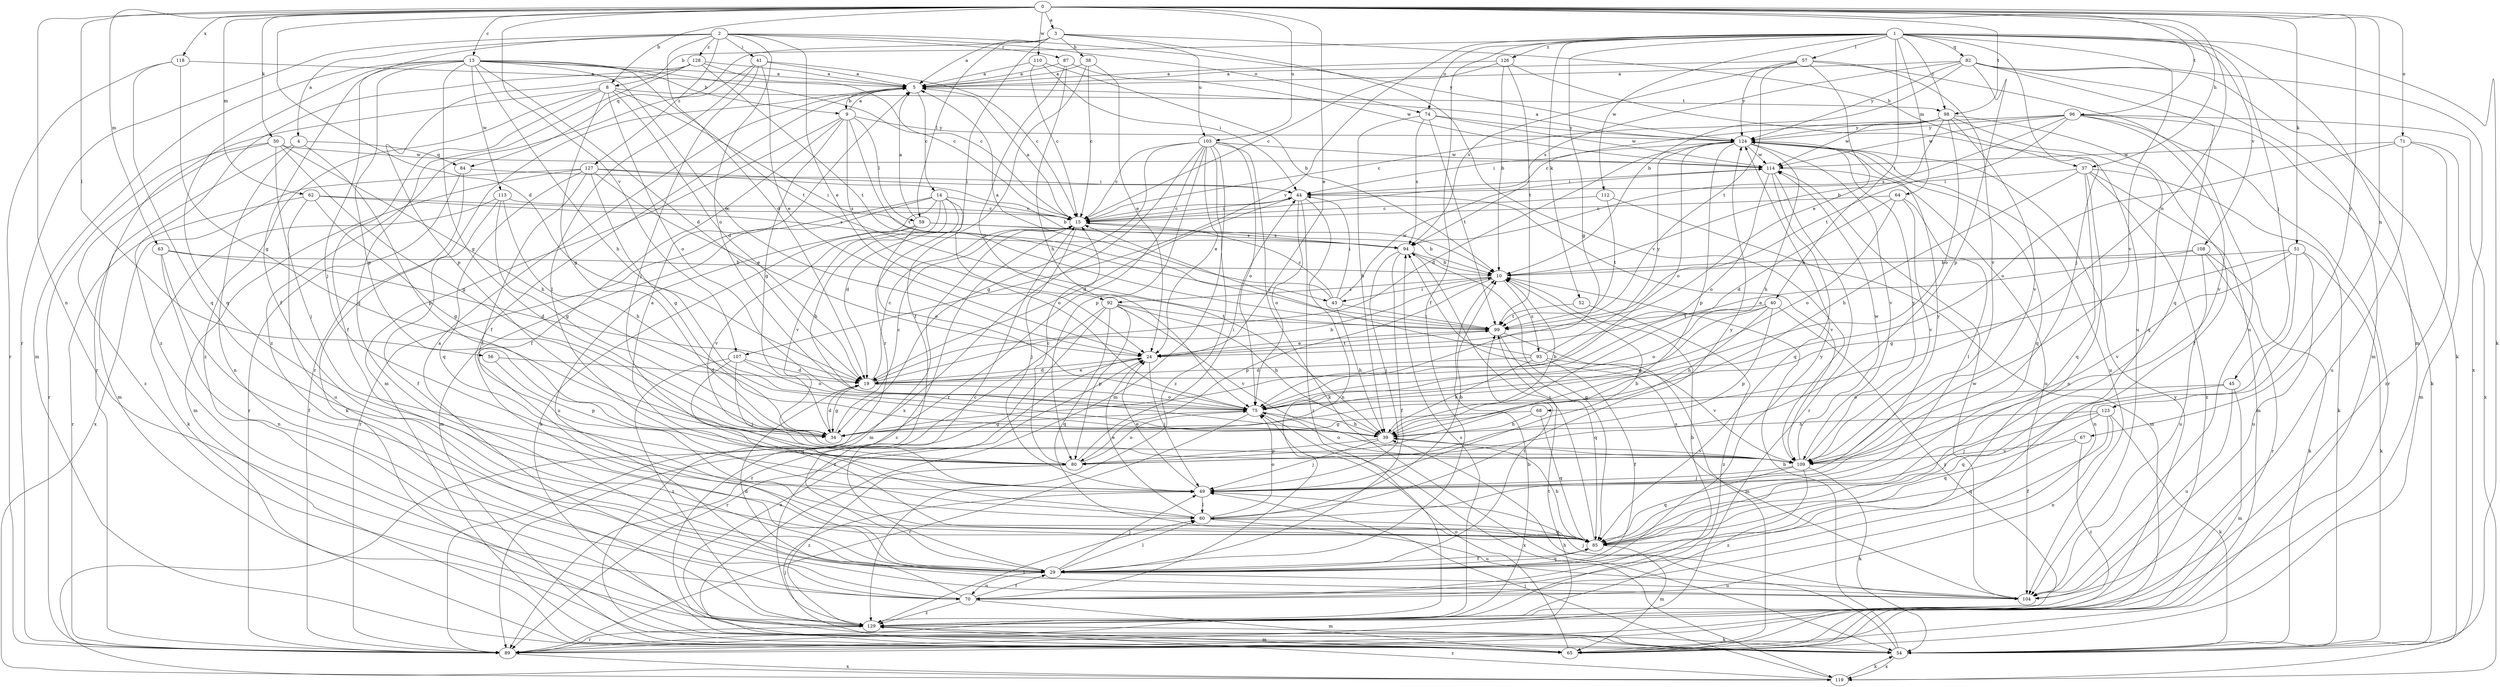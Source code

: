 strict digraph  {
0;
1;
2;
3;
4;
5;
8;
9;
10;
13;
14;
15;
19;
24;
29;
34;
37;
38;
39;
40;
41;
43;
44;
45;
49;
50;
51;
52;
54;
56;
57;
59;
60;
62;
63;
64;
65;
67;
68;
70;
71;
74;
75;
80;
82;
84;
85;
87;
89;
92;
93;
94;
96;
98;
99;
103;
104;
107;
108;
109;
110;
112;
113;
114;
118;
119;
123;
124;
126;
127;
128;
129;
0 -> 3  [label=a];
0 -> 8  [label=b];
0 -> 13  [label=c];
0 -> 19  [label=d];
0 -> 24  [label=e];
0 -> 37  [label=h];
0 -> 50  [label=k];
0 -> 51  [label=k];
0 -> 56  [label=l];
0 -> 62  [label=m];
0 -> 63  [label=m];
0 -> 67  [label=n];
0 -> 68  [label=n];
0 -> 70  [label=n];
0 -> 71  [label=o];
0 -> 96  [label=t];
0 -> 98  [label=t];
0 -> 103  [label=u];
0 -> 107  [label=v];
0 -> 110  [label=w];
0 -> 118  [label=x];
0 -> 123  [label=y];
1 -> 8  [label=b];
1 -> 29  [label=f];
1 -> 34  [label=g];
1 -> 40  [label=i];
1 -> 45  [label=j];
1 -> 49  [label=j];
1 -> 52  [label=k];
1 -> 54  [label=k];
1 -> 57  [label=l];
1 -> 64  [label=m];
1 -> 65  [label=m];
1 -> 74  [label=o];
1 -> 82  [label=q];
1 -> 98  [label=t];
1 -> 107  [label=v];
1 -> 108  [label=v];
1 -> 109  [label=v];
1 -> 112  [label=w];
1 -> 126  [label=z];
2 -> 4  [label=a];
2 -> 19  [label=d];
2 -> 24  [label=e];
2 -> 29  [label=f];
2 -> 41  [label=i];
2 -> 74  [label=o];
2 -> 75  [label=o];
2 -> 87  [label=r];
2 -> 89  [label=r];
2 -> 124  [label=y];
2 -> 127  [label=z];
2 -> 128  [label=z];
3 -> 5  [label=a];
3 -> 37  [label=h];
3 -> 38  [label=h];
3 -> 59  [label=l];
3 -> 84  [label=q];
3 -> 89  [label=r];
3 -> 103  [label=u];
3 -> 109  [label=v];
4 -> 65  [label=m];
4 -> 70  [label=n];
4 -> 80  [label=p];
4 -> 84  [label=q];
5 -> 9  [label=b];
5 -> 14  [label=c];
5 -> 29  [label=f];
5 -> 89  [label=r];
8 -> 19  [label=d];
8 -> 29  [label=f];
8 -> 34  [label=g];
8 -> 43  [label=i];
8 -> 75  [label=o];
8 -> 89  [label=r];
8 -> 98  [label=t];
8 -> 129  [label=z];
9 -> 5  [label=a];
9 -> 29  [label=f];
9 -> 34  [label=g];
9 -> 59  [label=l];
9 -> 65  [label=m];
9 -> 92  [label=s];
9 -> 99  [label=t];
9 -> 124  [label=y];
10 -> 43  [label=i];
10 -> 80  [label=p];
10 -> 92  [label=s];
10 -> 93  [label=s];
13 -> 5  [label=a];
13 -> 9  [label=b];
13 -> 15  [label=c];
13 -> 19  [label=d];
13 -> 24  [label=e];
13 -> 34  [label=g];
13 -> 39  [label=h];
13 -> 49  [label=j];
13 -> 65  [label=m];
13 -> 80  [label=p];
13 -> 85  [label=q];
13 -> 99  [label=t];
13 -> 113  [label=w];
14 -> 15  [label=c];
14 -> 19  [label=d];
14 -> 39  [label=h];
14 -> 54  [label=k];
14 -> 65  [label=m];
14 -> 75  [label=o];
14 -> 89  [label=r];
14 -> 109  [label=v];
15 -> 5  [label=a];
15 -> 44  [label=i];
15 -> 49  [label=j];
15 -> 65  [label=m];
15 -> 94  [label=s];
19 -> 10  [label=b];
19 -> 15  [label=c];
19 -> 24  [label=e];
19 -> 34  [label=g];
19 -> 75  [label=o];
24 -> 19  [label=d];
24 -> 49  [label=j];
24 -> 89  [label=r];
24 -> 99  [label=t];
29 -> 15  [label=c];
29 -> 49  [label=j];
29 -> 60  [label=l];
29 -> 70  [label=n];
29 -> 85  [label=q];
29 -> 99  [label=t];
29 -> 104  [label=u];
29 -> 124  [label=y];
34 -> 15  [label=c];
34 -> 19  [label=d];
37 -> 39  [label=h];
37 -> 44  [label=i];
37 -> 54  [label=k];
37 -> 65  [label=m];
37 -> 70  [label=n];
37 -> 85  [label=q];
37 -> 129  [label=z];
38 -> 5  [label=a];
38 -> 15  [label=c];
38 -> 24  [label=e];
38 -> 29  [label=f];
39 -> 10  [label=b];
39 -> 49  [label=j];
39 -> 80  [label=p];
39 -> 109  [label=v];
40 -> 34  [label=g];
40 -> 39  [label=h];
40 -> 75  [label=o];
40 -> 80  [label=p];
40 -> 99  [label=t];
40 -> 129  [label=z];
41 -> 5  [label=a];
41 -> 15  [label=c];
41 -> 24  [label=e];
41 -> 49  [label=j];
41 -> 60  [label=l];
41 -> 129  [label=z];
43 -> 5  [label=a];
43 -> 15  [label=c];
43 -> 39  [label=h];
43 -> 44  [label=i];
43 -> 99  [label=t];
43 -> 114  [label=w];
44 -> 15  [label=c];
44 -> 19  [label=d];
44 -> 70  [label=n];
44 -> 75  [label=o];
44 -> 109  [label=v];
44 -> 129  [label=z];
45 -> 65  [label=m];
45 -> 75  [label=o];
45 -> 85  [label=q];
45 -> 104  [label=u];
49 -> 10  [label=b];
49 -> 24  [label=e];
49 -> 60  [label=l];
49 -> 124  [label=y];
50 -> 34  [label=g];
50 -> 39  [label=h];
50 -> 49  [label=j];
50 -> 89  [label=r];
50 -> 114  [label=w];
50 -> 129  [label=z];
51 -> 10  [label=b];
51 -> 34  [label=g];
51 -> 54  [label=k];
51 -> 70  [label=n];
51 -> 104  [label=u];
51 -> 109  [label=v];
52 -> 99  [label=t];
52 -> 129  [label=z];
54 -> 10  [label=b];
54 -> 15  [label=c];
54 -> 24  [label=e];
54 -> 39  [label=h];
54 -> 119  [label=x];
56 -> 19  [label=d];
56 -> 80  [label=p];
57 -> 5  [label=a];
57 -> 24  [label=e];
57 -> 94  [label=s];
57 -> 99  [label=t];
57 -> 104  [label=u];
57 -> 109  [label=v];
57 -> 124  [label=y];
59 -> 5  [label=a];
59 -> 10  [label=b];
59 -> 75  [label=o];
59 -> 94  [label=s];
59 -> 104  [label=u];
59 -> 109  [label=v];
60 -> 5  [label=a];
60 -> 10  [label=b];
60 -> 24  [label=e];
60 -> 75  [label=o];
60 -> 85  [label=q];
60 -> 104  [label=u];
60 -> 124  [label=y];
62 -> 15  [label=c];
62 -> 34  [label=g];
62 -> 89  [label=r];
62 -> 94  [label=s];
62 -> 104  [label=u];
63 -> 10  [label=b];
63 -> 19  [label=d];
63 -> 29  [label=f];
63 -> 70  [label=n];
64 -> 15  [label=c];
64 -> 19  [label=d];
64 -> 60  [label=l];
64 -> 75  [label=o];
64 -> 109  [label=v];
65 -> 49  [label=j];
65 -> 75  [label=o];
65 -> 124  [label=y];
67 -> 85  [label=q];
67 -> 109  [label=v];
67 -> 129  [label=z];
68 -> 34  [label=g];
68 -> 39  [label=h];
68 -> 85  [label=q];
70 -> 5  [label=a];
70 -> 10  [label=b];
70 -> 19  [label=d];
70 -> 29  [label=f];
70 -> 65  [label=m];
70 -> 129  [label=z];
71 -> 65  [label=m];
71 -> 75  [label=o];
71 -> 104  [label=u];
71 -> 114  [label=w];
71 -> 129  [label=z];
74 -> 39  [label=h];
74 -> 94  [label=s];
74 -> 99  [label=t];
74 -> 114  [label=w];
74 -> 124  [label=y];
75 -> 34  [label=g];
75 -> 39  [label=h];
75 -> 89  [label=r];
75 -> 119  [label=x];
80 -> 15  [label=c];
80 -> 44  [label=i];
80 -> 75  [label=o];
80 -> 129  [label=z];
82 -> 5  [label=a];
82 -> 10  [label=b];
82 -> 54  [label=k];
82 -> 65  [label=m];
82 -> 80  [label=p];
82 -> 85  [label=q];
82 -> 94  [label=s];
82 -> 119  [label=x];
82 -> 124  [label=y];
84 -> 44  [label=i];
84 -> 54  [label=k];
84 -> 89  [label=r];
85 -> 29  [label=f];
85 -> 39  [label=h];
85 -> 65  [label=m];
85 -> 94  [label=s];
87 -> 5  [label=a];
87 -> 39  [label=h];
87 -> 75  [label=o];
87 -> 114  [label=w];
89 -> 10  [label=b];
89 -> 99  [label=t];
89 -> 119  [label=x];
92 -> 39  [label=h];
92 -> 80  [label=p];
92 -> 85  [label=q];
92 -> 89  [label=r];
92 -> 99  [label=t];
92 -> 109  [label=v];
92 -> 129  [label=z];
93 -> 15  [label=c];
93 -> 19  [label=d];
93 -> 29  [label=f];
93 -> 39  [label=h];
93 -> 109  [label=v];
93 -> 124  [label=y];
94 -> 10  [label=b];
94 -> 29  [label=f];
94 -> 49  [label=j];
94 -> 85  [label=q];
96 -> 15  [label=c];
96 -> 54  [label=k];
96 -> 89  [label=r];
96 -> 94  [label=s];
96 -> 99  [label=t];
96 -> 109  [label=v];
96 -> 114  [label=w];
96 -> 119  [label=x];
96 -> 124  [label=y];
98 -> 10  [label=b];
98 -> 15  [label=c];
98 -> 29  [label=f];
98 -> 75  [label=o];
98 -> 85  [label=q];
98 -> 109  [label=v];
98 -> 114  [label=w];
98 -> 124  [label=y];
99 -> 24  [label=e];
99 -> 65  [label=m];
99 -> 85  [label=q];
103 -> 15  [label=c];
103 -> 24  [label=e];
103 -> 34  [label=g];
103 -> 54  [label=k];
103 -> 65  [label=m];
103 -> 75  [label=o];
103 -> 80  [label=p];
103 -> 89  [label=r];
103 -> 114  [label=w];
103 -> 119  [label=x];
103 -> 129  [label=z];
104 -> 49  [label=j];
104 -> 94  [label=s];
104 -> 114  [label=w];
107 -> 19  [label=d];
107 -> 49  [label=j];
107 -> 75  [label=o];
107 -> 85  [label=q];
107 -> 129  [label=z];
108 -> 10  [label=b];
108 -> 24  [label=e];
108 -> 54  [label=k];
108 -> 89  [label=r];
108 -> 104  [label=u];
109 -> 49  [label=j];
109 -> 54  [label=k];
109 -> 75  [label=o];
109 -> 85  [label=q];
109 -> 114  [label=w];
109 -> 124  [label=y];
109 -> 129  [label=z];
110 -> 5  [label=a];
110 -> 10  [label=b];
110 -> 15  [label=c];
110 -> 44  [label=i];
112 -> 15  [label=c];
112 -> 65  [label=m];
112 -> 99  [label=t];
113 -> 15  [label=c];
113 -> 29  [label=f];
113 -> 34  [label=g];
113 -> 39  [label=h];
113 -> 54  [label=k];
114 -> 44  [label=i];
114 -> 75  [label=o];
114 -> 85  [label=q];
114 -> 89  [label=r];
114 -> 104  [label=u];
118 -> 5  [label=a];
118 -> 34  [label=g];
118 -> 85  [label=q];
118 -> 89  [label=r];
119 -> 49  [label=j];
119 -> 54  [label=k];
119 -> 129  [label=z];
123 -> 29  [label=f];
123 -> 39  [label=h];
123 -> 49  [label=j];
123 -> 54  [label=k];
123 -> 70  [label=n];
123 -> 85  [label=q];
124 -> 5  [label=a];
124 -> 19  [label=d];
124 -> 39  [label=h];
124 -> 44  [label=i];
124 -> 75  [label=o];
124 -> 80  [label=p];
124 -> 85  [label=q];
124 -> 104  [label=u];
124 -> 109  [label=v];
124 -> 114  [label=w];
126 -> 5  [label=a];
126 -> 10  [label=b];
126 -> 15  [label=c];
126 -> 99  [label=t];
126 -> 104  [label=u];
127 -> 10  [label=b];
127 -> 24  [label=e];
127 -> 34  [label=g];
127 -> 44  [label=i];
127 -> 60  [label=l];
127 -> 65  [label=m];
127 -> 85  [label=q];
127 -> 119  [label=x];
128 -> 5  [label=a];
128 -> 15  [label=c];
128 -> 80  [label=p];
128 -> 85  [label=q];
128 -> 99  [label=t];
128 -> 129  [label=z];
129 -> 54  [label=k];
129 -> 60  [label=l];
129 -> 65  [label=m];
129 -> 89  [label=r];
129 -> 94  [label=s];
}
